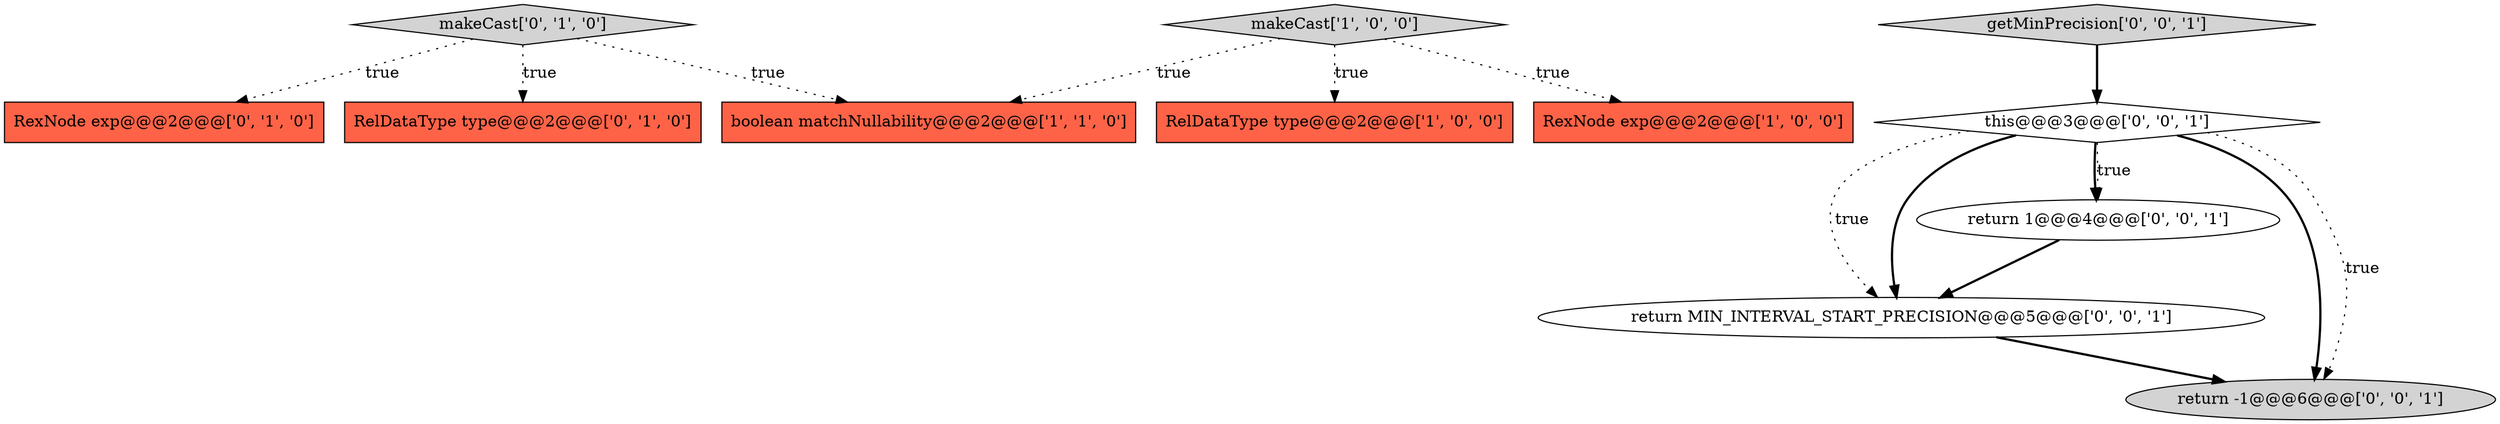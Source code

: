 digraph {
4 [style = filled, label = "RexNode exp@@@2@@@['0', '1', '0']", fillcolor = tomato, shape = box image = "AAA0AAABBB2BBB"];
6 [style = filled, label = "makeCast['0', '1', '0']", fillcolor = lightgray, shape = diamond image = "AAA0AAABBB2BBB"];
11 [style = filled, label = "getMinPrecision['0', '0', '1']", fillcolor = lightgray, shape = diamond image = "AAA0AAABBB3BBB"];
8 [style = filled, label = "this@@@3@@@['0', '0', '1']", fillcolor = white, shape = diamond image = "AAA0AAABBB3BBB"];
10 [style = filled, label = "return MIN_INTERVAL_START_PRECISION@@@5@@@['0', '0', '1']", fillcolor = white, shape = ellipse image = "AAA0AAABBB3BBB"];
5 [style = filled, label = "RelDataType type@@@2@@@['0', '1', '0']", fillcolor = tomato, shape = box image = "AAA0AAABBB2BBB"];
7 [style = filled, label = "return 1@@@4@@@['0', '0', '1']", fillcolor = white, shape = ellipse image = "AAA0AAABBB3BBB"];
3 [style = filled, label = "boolean matchNullability@@@2@@@['1', '1', '0']", fillcolor = tomato, shape = box image = "AAA0AAABBB1BBB"];
1 [style = filled, label = "RelDataType type@@@2@@@['1', '0', '0']", fillcolor = tomato, shape = box image = "AAA0AAABBB1BBB"];
2 [style = filled, label = "RexNode exp@@@2@@@['1', '0', '0']", fillcolor = tomato, shape = box image = "AAA0AAABBB1BBB"];
9 [style = filled, label = "return -1@@@6@@@['0', '0', '1']", fillcolor = lightgray, shape = ellipse image = "AAA0AAABBB3BBB"];
0 [style = filled, label = "makeCast['1', '0', '0']", fillcolor = lightgray, shape = diamond image = "AAA0AAABBB1BBB"];
0->2 [style = dotted, label="true"];
8->10 [style = dotted, label="true"];
8->7 [style = bold, label=""];
6->5 [style = dotted, label="true"];
6->4 [style = dotted, label="true"];
0->3 [style = dotted, label="true"];
0->1 [style = dotted, label="true"];
8->9 [style = bold, label=""];
11->8 [style = bold, label=""];
8->7 [style = dotted, label="true"];
8->10 [style = bold, label=""];
7->10 [style = bold, label=""];
6->3 [style = dotted, label="true"];
10->9 [style = bold, label=""];
8->9 [style = dotted, label="true"];
}
